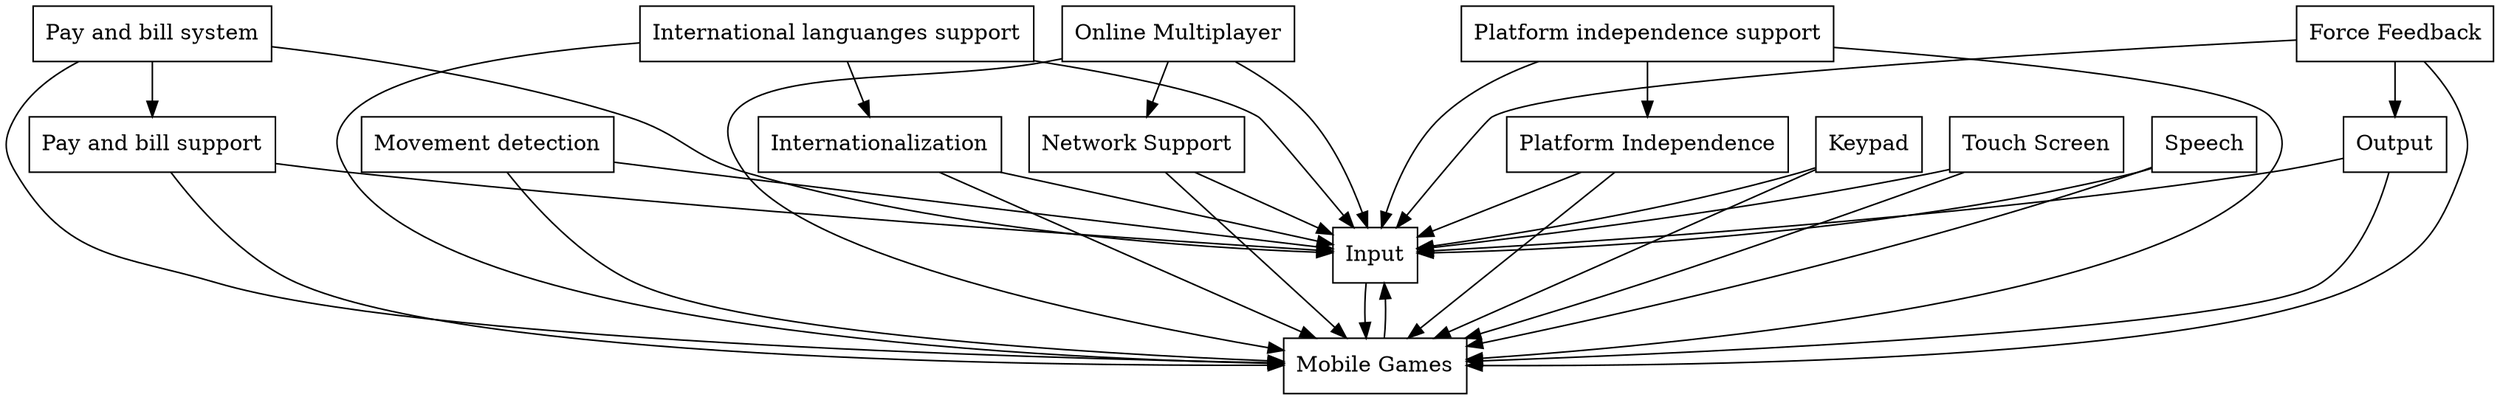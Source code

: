 digraph{
graph [rankdir=TB];
node [shape=box];
edge [arrowhead=normal];
0[label="Input",]
1[label="Movement detection",]
2[label="Mobile Games",]
3[label="Platform Independence",]
4[label="Pay and bill system",]
5[label="Output",]
6[label="Pay and bill support",]
7[label="International languanges support",]
8[label="Internationalization",]
9[label="Network Support",]
10[label="Keypad",]
11[label="Online Multiplayer",]
12[label="Platform independence support",]
13[label="Touch Screen",]
14[label="Speech",]
15[label="Force Feedback",]
0->2[label="",]
1->0[label="",]
1->2[label="",]
2->0[label="",]
3->0[label="",]
3->2[label="",]
4->0[label="",]
4->2[label="",]
4->6[label="",]
5->0[label="",]
5->2[label="",]
6->0[label="",]
6->2[label="",]
7->0[label="",]
7->2[label="",]
7->8[label="",]
8->0[label="",]
8->2[label="",]
9->0[label="",]
9->2[label="",]
10->0[label="",]
10->2[label="",]
11->0[label="",]
11->2[label="",]
11->9[label="",]
12->0[label="",]
12->2[label="",]
12->3[label="",]
13->0[label="",]
13->2[label="",]
14->0[label="",]
14->2[label="",]
15->0[label="",]
15->2[label="",]
15->5[label="",]
}
